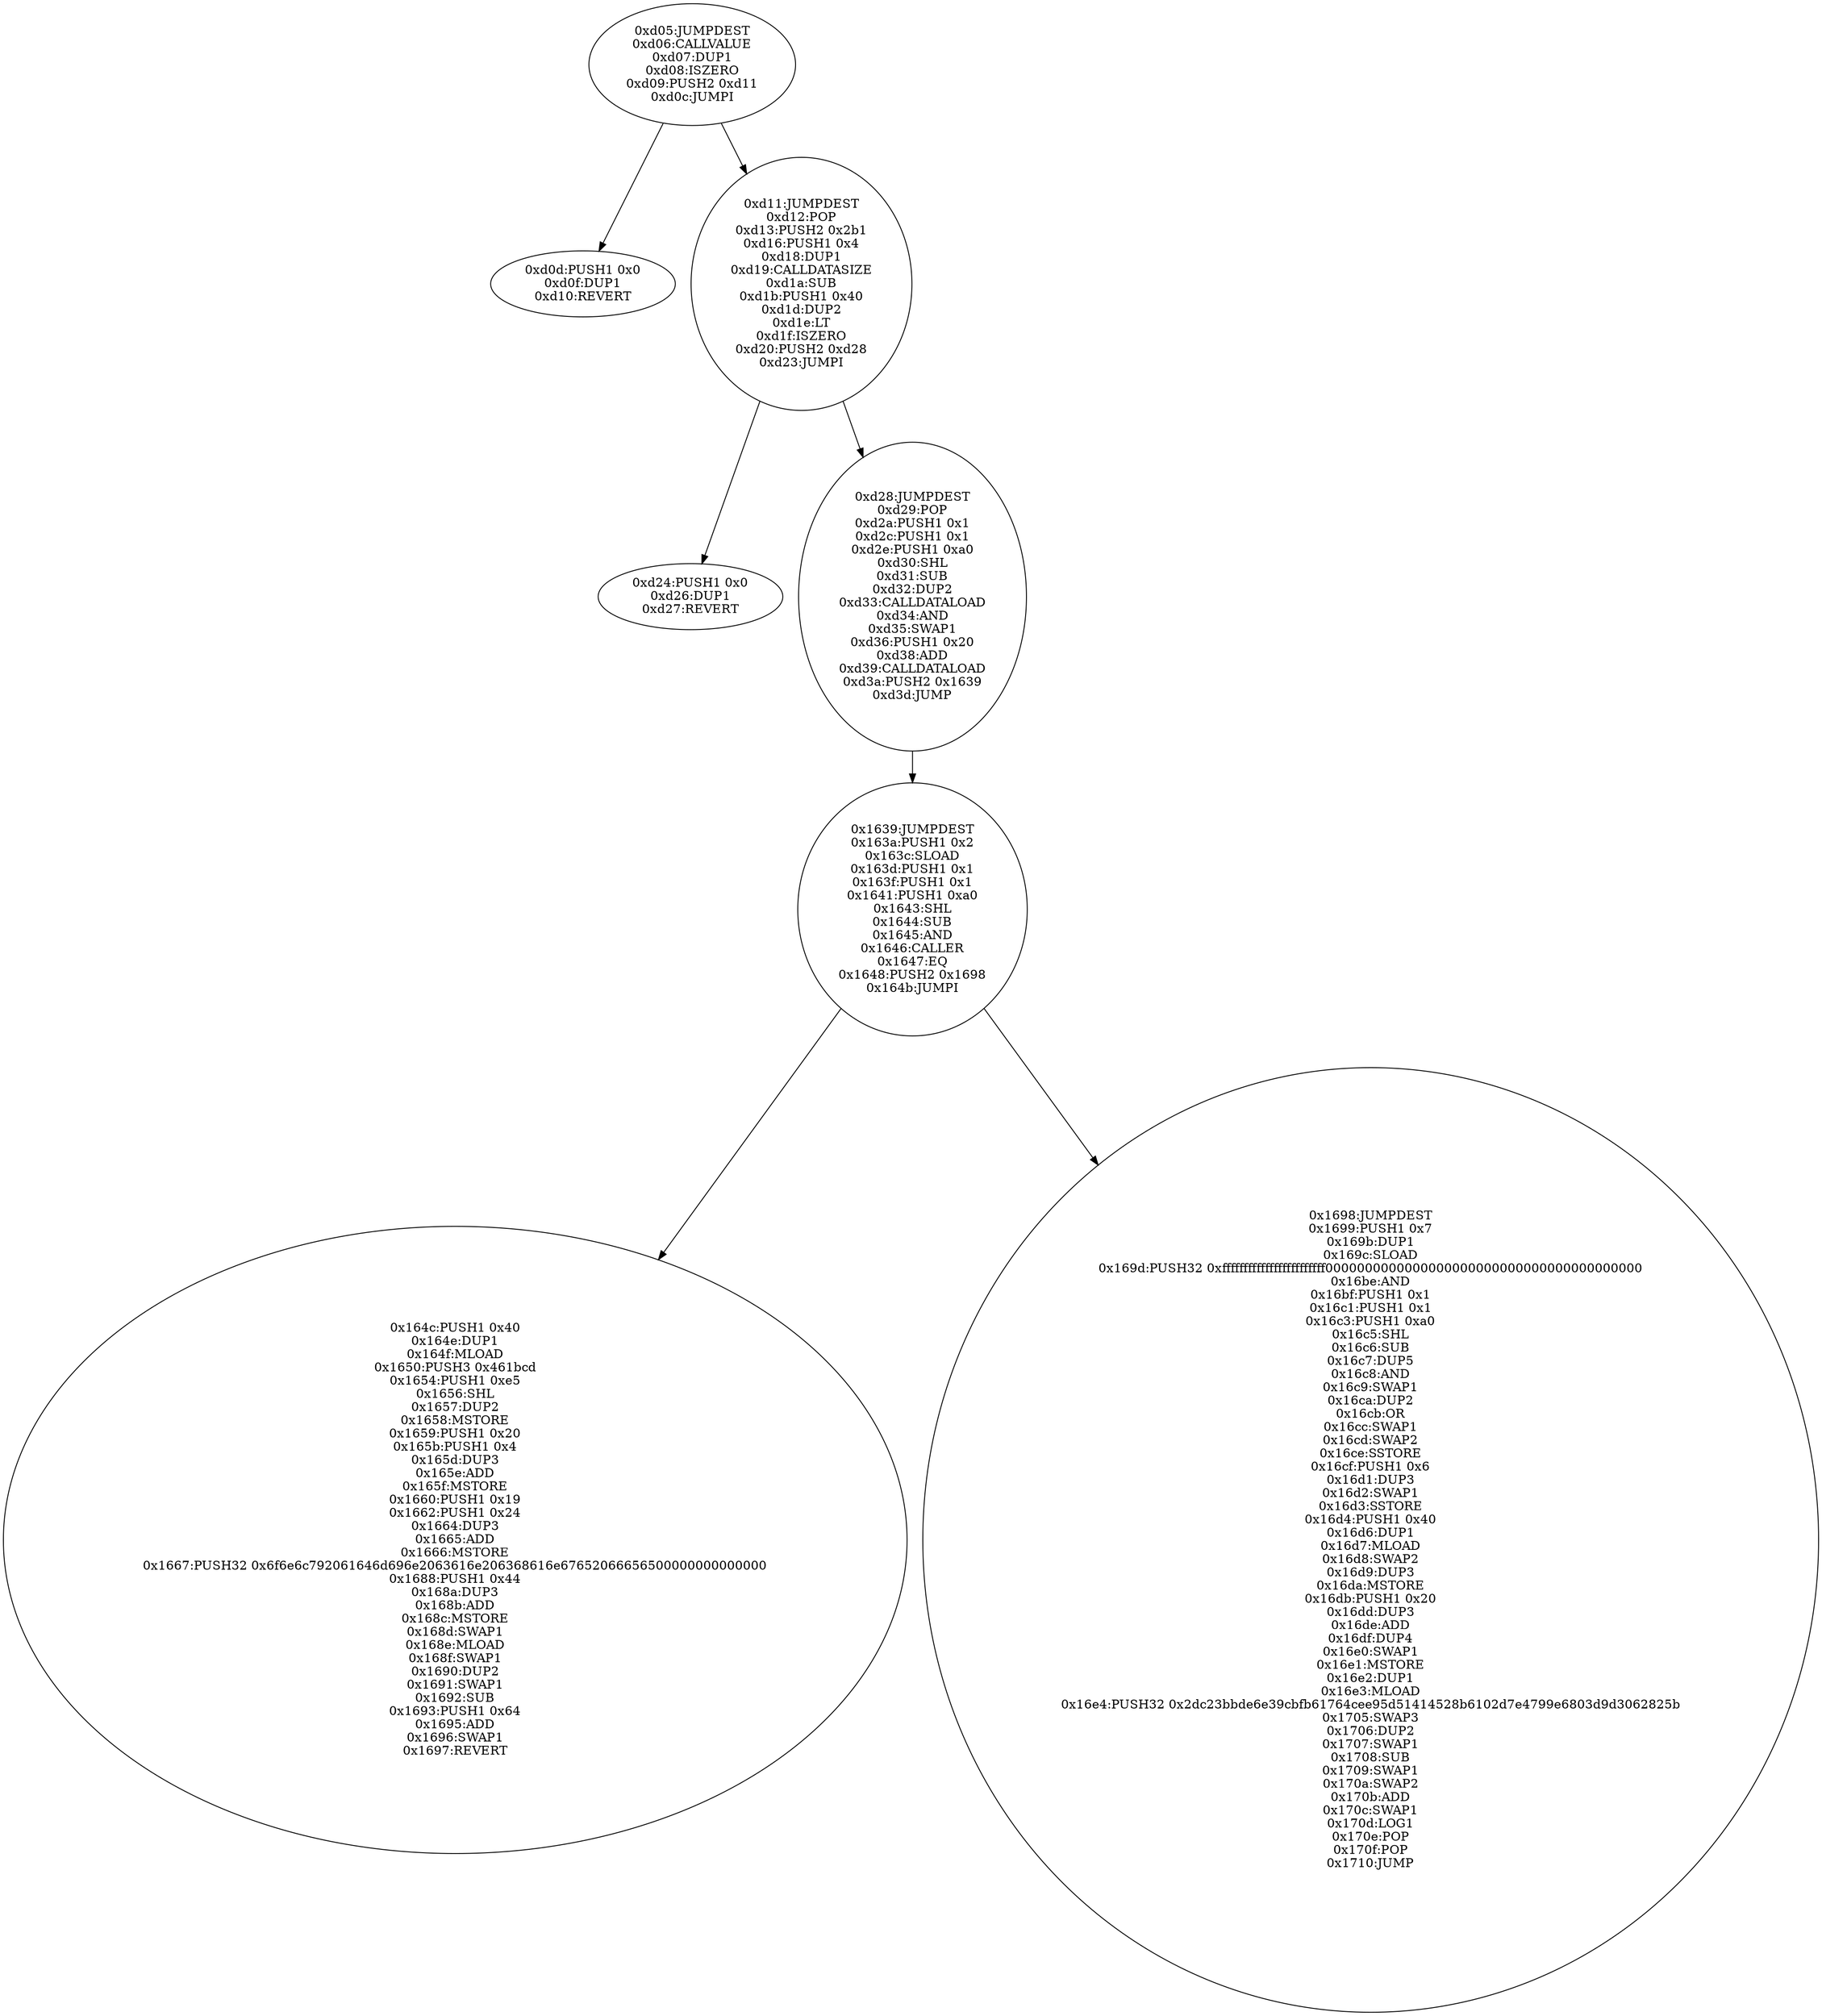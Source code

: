 digraph{
3333[label="0xd05:JUMPDEST
0xd06:CALLVALUE
0xd07:DUP1
0xd08:ISZERO
0xd09:PUSH2 0xd11
0xd0c:JUMPI"]
3333 -> 3341
3333 -> 3345
3341[label="0xd0d:PUSH1 0x0
0xd0f:DUP1
0xd10:REVERT"]
3345[label="0xd11:JUMPDEST
0xd12:POP
0xd13:PUSH2 0x2b1
0xd16:PUSH1 0x4
0xd18:DUP1
0xd19:CALLDATASIZE
0xd1a:SUB
0xd1b:PUSH1 0x40
0xd1d:DUP2
0xd1e:LT
0xd1f:ISZERO
0xd20:PUSH2 0xd28
0xd23:JUMPI"]
3345 -> 3364
3345 -> 3368
3364[label="0xd24:PUSH1 0x0
0xd26:DUP1
0xd27:REVERT"]
3368[label="0xd28:JUMPDEST
0xd29:POP
0xd2a:PUSH1 0x1
0xd2c:PUSH1 0x1
0xd2e:PUSH1 0xa0
0xd30:SHL
0xd31:SUB
0xd32:DUP2
0xd33:CALLDATALOAD
0xd34:AND
0xd35:SWAP1
0xd36:PUSH1 0x20
0xd38:ADD
0xd39:CALLDATALOAD
0xd3a:PUSH2 0x1639
0xd3d:JUMP"]
3368 -> 5689
5689[label="0x1639:JUMPDEST
0x163a:PUSH1 0x2
0x163c:SLOAD
0x163d:PUSH1 0x1
0x163f:PUSH1 0x1
0x1641:PUSH1 0xa0
0x1643:SHL
0x1644:SUB
0x1645:AND
0x1646:CALLER
0x1647:EQ
0x1648:PUSH2 0x1698
0x164b:JUMPI"]
5689 -> 5708
5689 -> 5784
5708[label="0x164c:PUSH1 0x40
0x164e:DUP1
0x164f:MLOAD
0x1650:PUSH3 0x461bcd
0x1654:PUSH1 0xe5
0x1656:SHL
0x1657:DUP2
0x1658:MSTORE
0x1659:PUSH1 0x20
0x165b:PUSH1 0x4
0x165d:DUP3
0x165e:ADD
0x165f:MSTORE
0x1660:PUSH1 0x19
0x1662:PUSH1 0x24
0x1664:DUP3
0x1665:ADD
0x1666:MSTORE
0x1667:PUSH32 0x6f6e6c792061646d696e2063616e206368616e67652066656500000000000000
0x1688:PUSH1 0x44
0x168a:DUP3
0x168b:ADD
0x168c:MSTORE
0x168d:SWAP1
0x168e:MLOAD
0x168f:SWAP1
0x1690:DUP2
0x1691:SWAP1
0x1692:SUB
0x1693:PUSH1 0x64
0x1695:ADD
0x1696:SWAP1
0x1697:REVERT"]
5784[label="0x1698:JUMPDEST
0x1699:PUSH1 0x7
0x169b:DUP1
0x169c:SLOAD
0x169d:PUSH32 0xffffffffffffffffffffffff0000000000000000000000000000000000000000
0x16be:AND
0x16bf:PUSH1 0x1
0x16c1:PUSH1 0x1
0x16c3:PUSH1 0xa0
0x16c5:SHL
0x16c6:SUB
0x16c7:DUP5
0x16c8:AND
0x16c9:SWAP1
0x16ca:DUP2
0x16cb:OR
0x16cc:SWAP1
0x16cd:SWAP2
0x16ce:SSTORE
0x16cf:PUSH1 0x6
0x16d1:DUP3
0x16d2:SWAP1
0x16d3:SSTORE
0x16d4:PUSH1 0x40
0x16d6:DUP1
0x16d7:MLOAD
0x16d8:SWAP2
0x16d9:DUP3
0x16da:MSTORE
0x16db:PUSH1 0x20
0x16dd:DUP3
0x16de:ADD
0x16df:DUP4
0x16e0:SWAP1
0x16e1:MSTORE
0x16e2:DUP1
0x16e3:MLOAD
0x16e4:PUSH32 0x2dc23bbde6e39cbfb61764cee95d51414528b6102d7e4799e6803d9d3062825b
0x1705:SWAP3
0x1706:DUP2
0x1707:SWAP1
0x1708:SUB
0x1709:SWAP1
0x170a:SWAP2
0x170b:ADD
0x170c:SWAP1
0x170d:LOG1
0x170e:POP
0x170f:POP
0x1710:JUMP"]

}